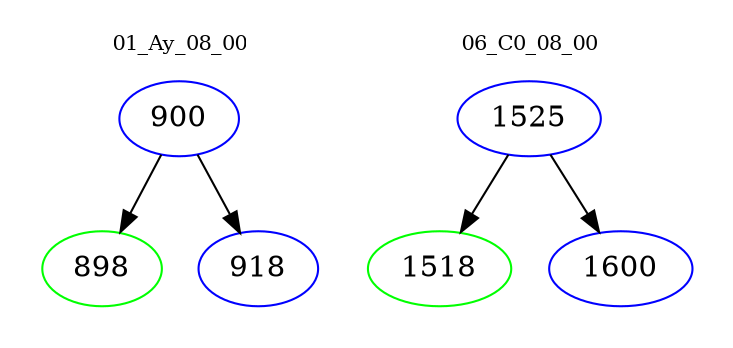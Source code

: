 digraph{
subgraph cluster_0 {
color = white
label = "01_Ay_08_00";
fontsize=10;
T0_900 [label="900", color="blue"]
T0_900 -> T0_898 [color="black"]
T0_898 [label="898", color="green"]
T0_900 -> T0_918 [color="black"]
T0_918 [label="918", color="blue"]
}
subgraph cluster_1 {
color = white
label = "06_C0_08_00";
fontsize=10;
T1_1525 [label="1525", color="blue"]
T1_1525 -> T1_1518 [color="black"]
T1_1518 [label="1518", color="green"]
T1_1525 -> T1_1600 [color="black"]
T1_1600 [label="1600", color="blue"]
}
}
